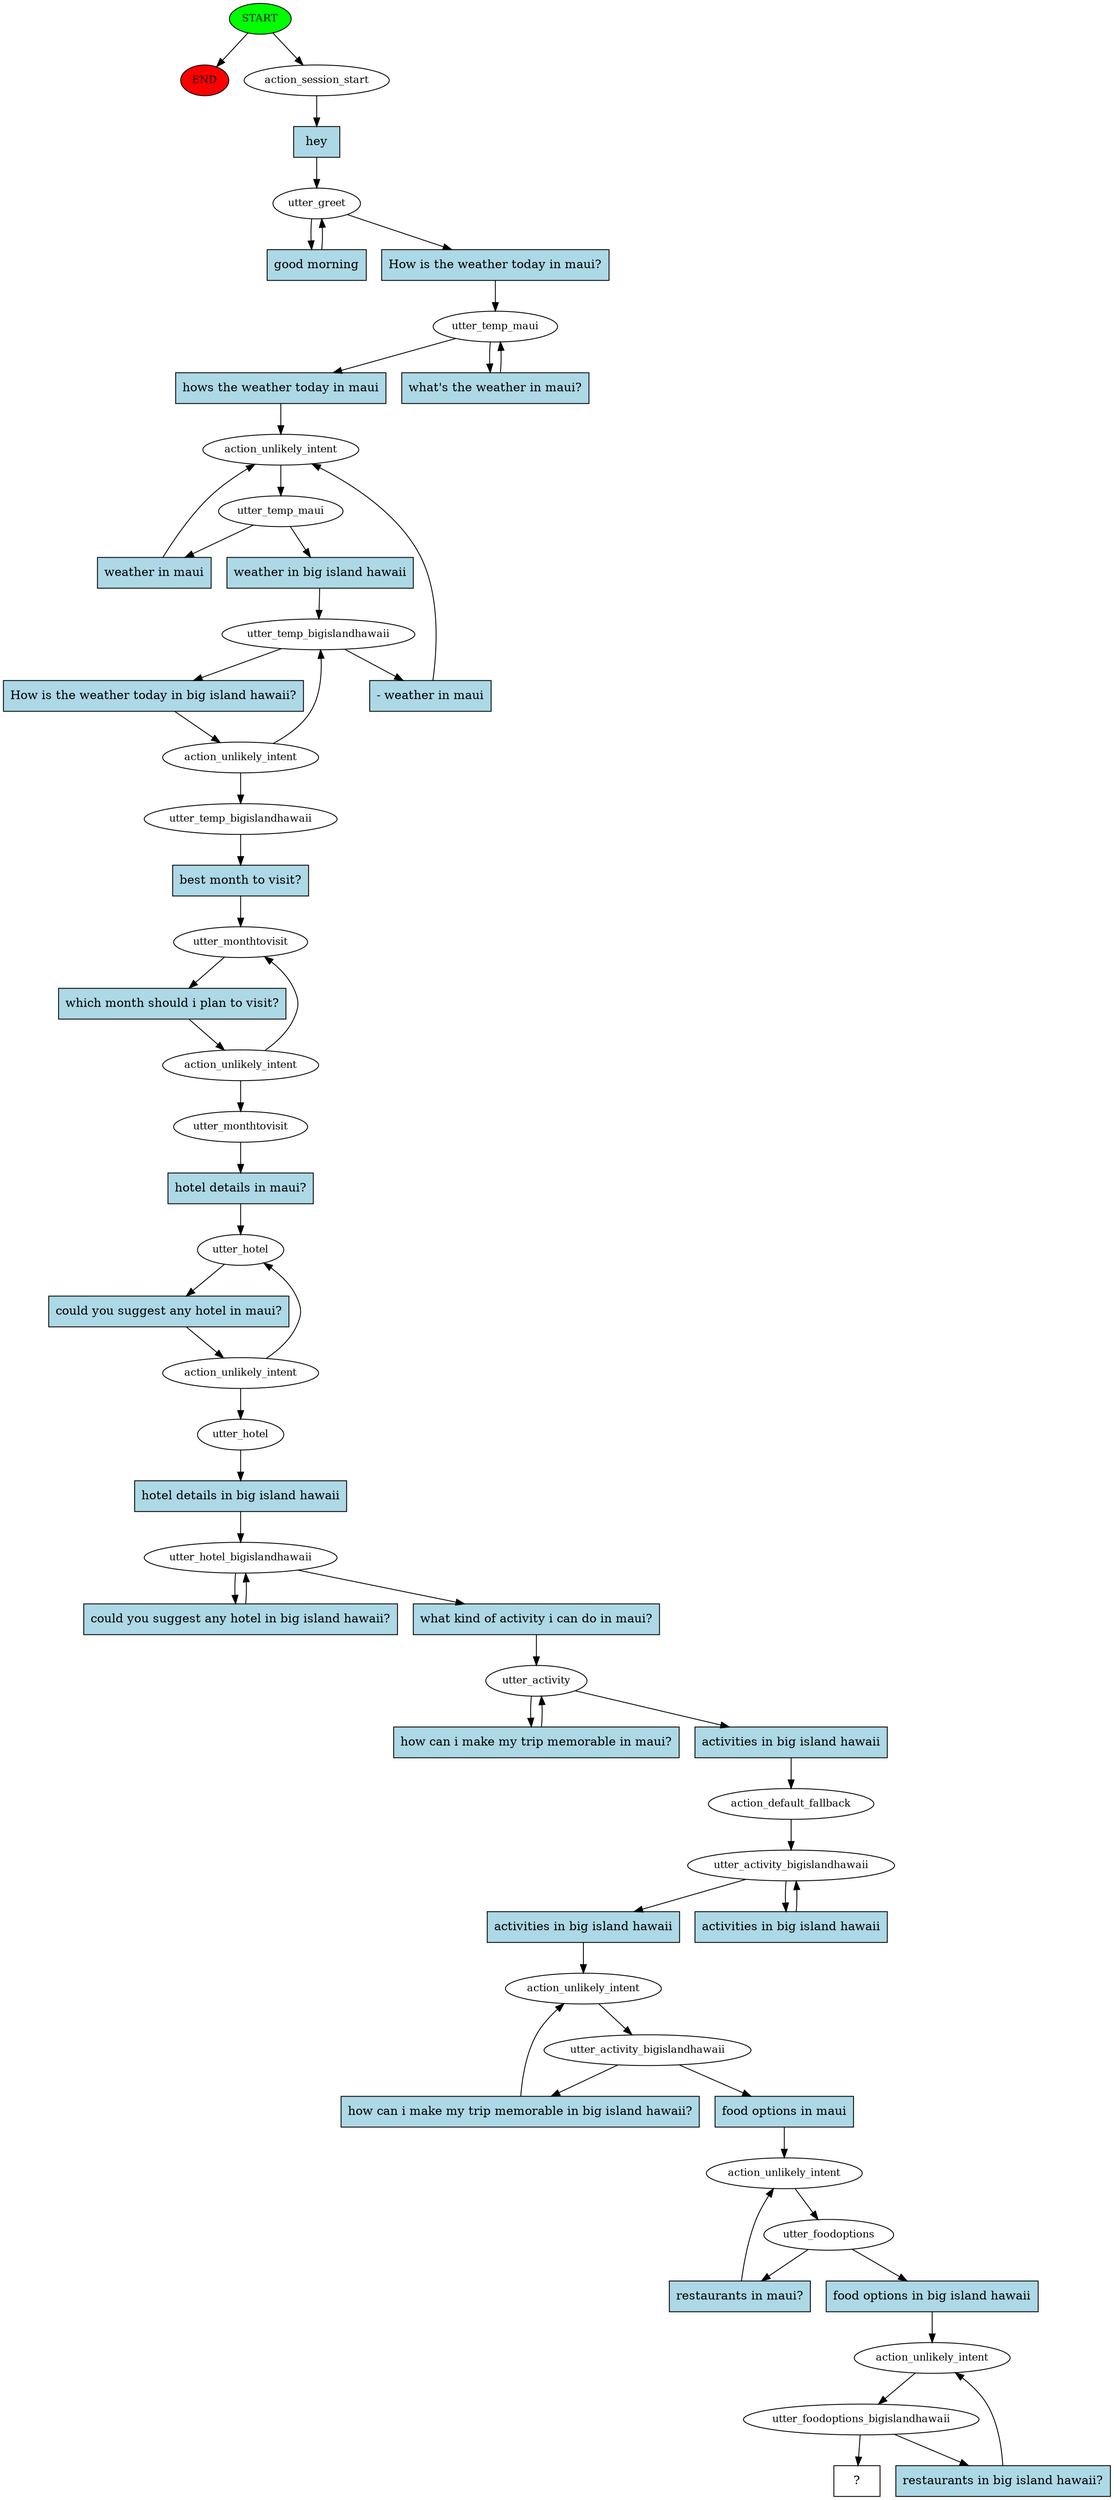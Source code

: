 digraph  {
0 [class="start active", fillcolor=green, fontsize=12, label=START, style=filled];
"-1" [class=end, fillcolor=red, fontsize=12, label=END, style=filled];
1 [class=active, fontsize=12, label=action_session_start];
2 [class=active, fontsize=12, label=utter_greet];
7 [class=active, fontsize=12, label=utter_temp_maui];
9 [class=active, fontsize=12, label=action_unlikely_intent];
10 [class=active, fontsize=12, label=utter_temp_maui];
17 [class=active, fontsize=12, label=utter_temp_bigislandhawaii];
18 [class=active, fontsize=12, label=action_unlikely_intent];
38 [class=active, fontsize=12, label=utter_temp_bigislandhawaii];
39 [class=active, fontsize=12, label=utter_monthtovisit];
40 [class=active, fontsize=12, label=action_unlikely_intent];
43 [class=active, fontsize=12, label=utter_monthtovisit];
44 [class=active, fontsize=12, label=utter_hotel];
45 [class=active, fontsize=12, label=action_unlikely_intent];
52 [class=active, fontsize=12, label=utter_hotel];
53 [class=active, fontsize=12, label=utter_hotel_bigislandhawaii];
58 [class=active, fontsize=12, label=utter_activity];
63 [class=active, fontsize=12, label=action_default_fallback];
64 [class=active, fontsize=12, label=utter_activity_bigislandhawaii];
66 [class=active, fontsize=12, label=action_unlikely_intent];
67 [class=active, fontsize=12, label=utter_activity_bigislandhawaii];
78 [class=active, fontsize=12, label=action_unlikely_intent];
79 [class=active, fontsize=12, label=utter_foodoptions];
88 [class=active, fontsize=12, label=action_unlikely_intent];
89 [class=active, fontsize=12, label=utter_foodoptions_bigislandhawaii];
98 [class="intent dashed active", label="  ?  ", shape=rect];
99 [class="intent active", fillcolor=lightblue, label=hey, shape=rect, style=filled];
100 [class="intent active", fillcolor=lightblue, label="good morning", shape=rect, style=filled];
101 [class="intent active", fillcolor=lightblue, label="How is the weather today in maui?", shape=rect, style=filled];
102 [class="intent active", fillcolor=lightblue, label="hows the weather today in maui", shape=rect, style=filled];
103 [class="intent active", fillcolor=lightblue, label="what's the weather in maui?", shape=rect, style=filled];
104 [class="intent active", fillcolor=lightblue, label="weather in maui", shape=rect, style=filled];
105 [class="intent active", fillcolor=lightblue, label="weather in big island hawaii", shape=rect, style=filled];
106 [class="intent active", fillcolor=lightblue, label="How is the weather today in big island hawaii?", shape=rect, style=filled];
107 [class="intent active", fillcolor=lightblue, label="- weather in maui", shape=rect, style=filled];
108 [class="intent active", fillcolor=lightblue, label="best month to visit?", shape=rect, style=filled];
109 [class="intent active", fillcolor=lightblue, label="which month should i plan to visit?", shape=rect, style=filled];
110 [class="intent active", fillcolor=lightblue, label="hotel details in maui?", shape=rect, style=filled];
111 [class="intent active", fillcolor=lightblue, label="could you suggest any hotel in maui?", shape=rect, style=filled];
112 [class="intent active", fillcolor=lightblue, label="hotel details in big island hawaii", shape=rect, style=filled];
113 [class="intent active", fillcolor=lightblue, label="could you suggest any hotel in big island hawaii?", shape=rect, style=filled];
114 [class="intent active", fillcolor=lightblue, label="what kind of activity i can do in maui?", shape=rect, style=filled];
115 [class="intent active", fillcolor=lightblue, label="how can i make my trip memorable in maui?", shape=rect, style=filled];
116 [class="intent active", fillcolor=lightblue, label="activities in big island hawaii", shape=rect, style=filled];
117 [class="intent active", fillcolor=lightblue, label="activities in big island hawaii", shape=rect, style=filled];
118 [class="intent active", fillcolor=lightblue, label="activities in big island hawaii", shape=rect, style=filled];
119 [class="intent active", fillcolor=lightblue, label="how can i make my trip memorable in big island hawaii?", shape=rect, style=filled];
120 [class="intent active", fillcolor=lightblue, label="food options in maui", shape=rect, style=filled];
121 [class="intent active", fillcolor=lightblue, label="restaurants in maui?", shape=rect, style=filled];
122 [class="intent active", fillcolor=lightblue, label="food options in big island hawaii", shape=rect, style=filled];
123 [class="intent active", fillcolor=lightblue, label="restaurants in big island hawaii?", shape=rect, style=filled];
0 -> "-1"  [class="", key=NONE, label=""];
0 -> 1  [class=active, key=NONE, label=""];
1 -> 99  [class=active, key=0];
2 -> 100  [class=active, key=0];
2 -> 101  [class=active, key=0];
7 -> 102  [class=active, key=0];
7 -> 103  [class=active, key=0];
9 -> 10  [class=active, key=NONE, label=""];
10 -> 104  [class=active, key=0];
10 -> 105  [class=active, key=0];
17 -> 106  [class=active, key=0];
17 -> 107  [class=active, key=0];
18 -> 17  [class=active, key=NONE, label=""];
18 -> 38  [class=active, key=NONE, label=""];
38 -> 108  [class=active, key=0];
39 -> 109  [class=active, key=0];
40 -> 39  [class=active, key=NONE, label=""];
40 -> 43  [class=active, key=NONE, label=""];
43 -> 110  [class=active, key=0];
44 -> 111  [class=active, key=0];
45 -> 44  [class=active, key=NONE, label=""];
45 -> 52  [class=active, key=NONE, label=""];
52 -> 112  [class=active, key=0];
53 -> 113  [class=active, key=0];
53 -> 114  [class=active, key=0];
58 -> 115  [class=active, key=0];
58 -> 116  [class=active, key=0];
63 -> 64  [class=active, key=NONE, label=""];
64 -> 117  [class=active, key=0];
64 -> 118  [class=active, key=0];
66 -> 67  [class=active, key=NONE, label=""];
67 -> 119  [class=active, key=0];
67 -> 120  [class=active, key=0];
78 -> 79  [class=active, key=NONE, label=""];
79 -> 121  [class=active, key=0];
79 -> 122  [class=active, key=0];
88 -> 89  [class=active, key=NONE, label=""];
89 -> 98  [class=active, key=NONE, label=""];
89 -> 123  [class=active, key=0];
99 -> 2  [class=active, key=0];
100 -> 2  [class=active, key=0];
101 -> 7  [class=active, key=0];
102 -> 9  [class=active, key=0];
103 -> 7  [class=active, key=0];
104 -> 9  [class=active, key=0];
105 -> 17  [class=active, key=0];
106 -> 18  [class=active, key=0];
107 -> 9  [class=active, key=0];
108 -> 39  [class=active, key=0];
109 -> 40  [class=active, key=0];
110 -> 44  [class=active, key=0];
111 -> 45  [class=active, key=0];
112 -> 53  [class=active, key=0];
113 -> 53  [class=active, key=0];
114 -> 58  [class=active, key=0];
115 -> 58  [class=active, key=0];
116 -> 63  [class=active, key=0];
117 -> 66  [class=active, key=0];
118 -> 64  [class=active, key=0];
119 -> 66  [class=active, key=0];
120 -> 78  [class=active, key=0];
121 -> 78  [class=active, key=0];
122 -> 88  [class=active, key=0];
123 -> 88  [class=active, key=0];
}
